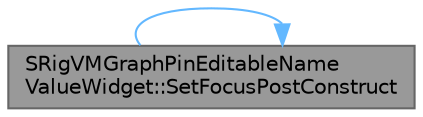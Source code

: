 digraph "SRigVMGraphPinEditableNameValueWidget::SetFocusPostConstruct"
{
 // INTERACTIVE_SVG=YES
 // LATEX_PDF_SIZE
  bgcolor="transparent";
  edge [fontname=Helvetica,fontsize=10,labelfontname=Helvetica,labelfontsize=10];
  node [fontname=Helvetica,fontsize=10,shape=box,height=0.2,width=0.4];
  rankdir="LR";
  Node1 [id="Node000001",label="SRigVMGraphPinEditableName\lValueWidget::SetFocusPostConstruct",height=0.2,width=0.4,color="gray40", fillcolor="grey60", style="filled", fontcolor="black",tooltip="Used to focus the name box immediately following construction."];
  Node1 -> Node1 [id="edge1_Node000001_Node000001",color="steelblue1",style="solid",tooltip=" "];
}
